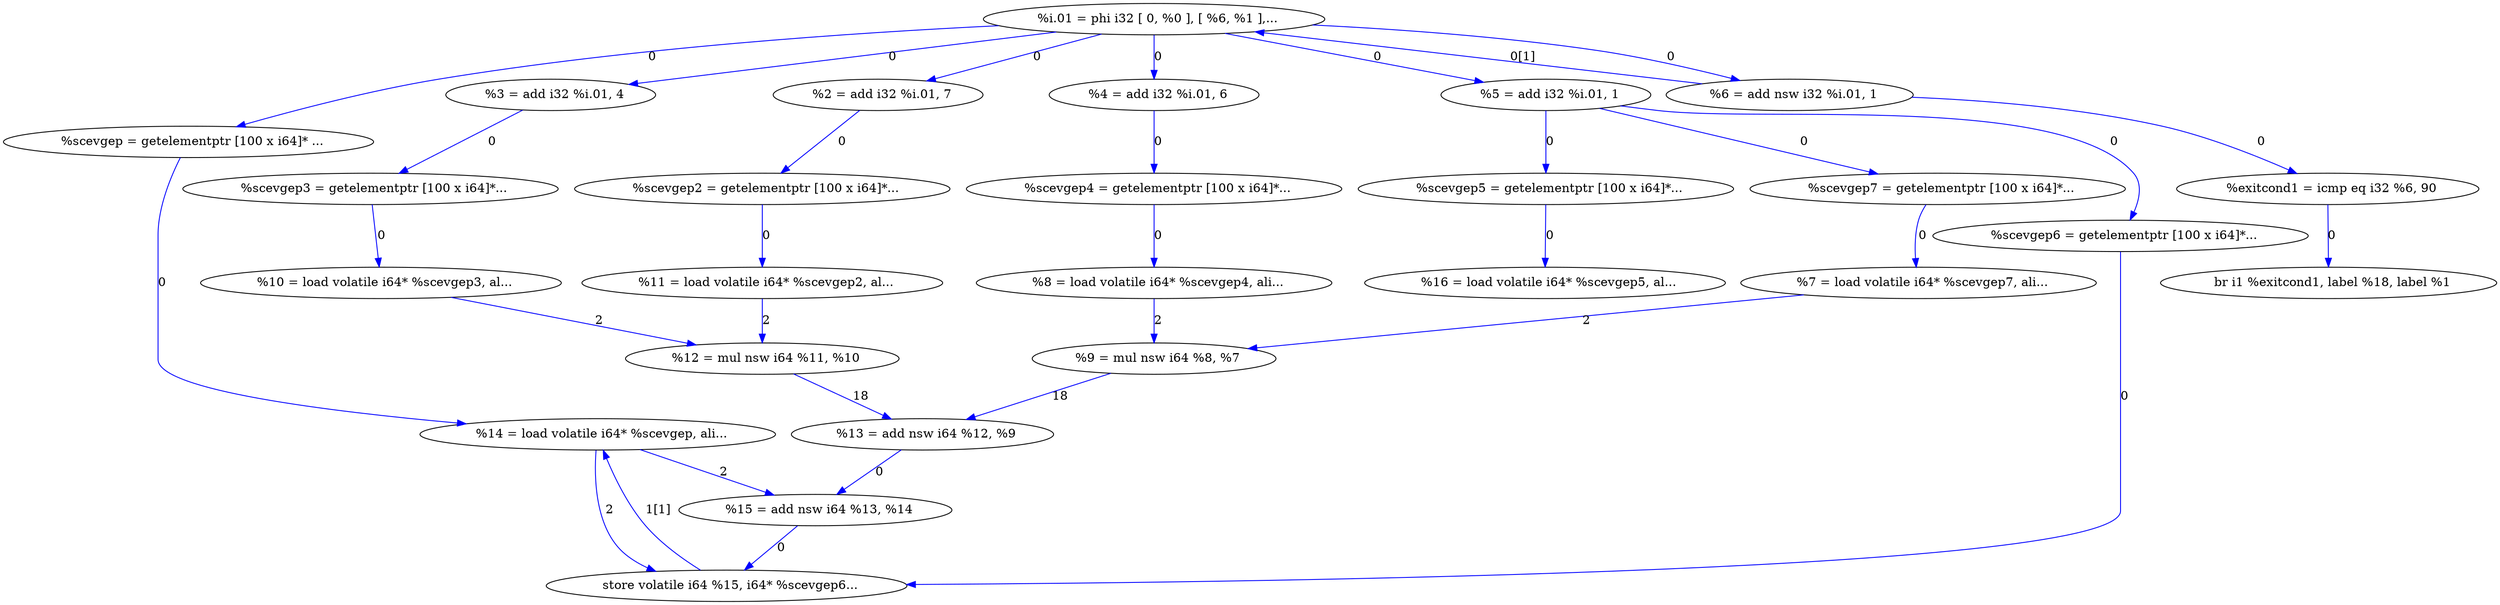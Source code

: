 digraph {
Node0x4237b50[label="  %scevgep = getelementptr [100 x i64]* ..."];
Node0x4237a70[label="  %i.01 = phi i32 [ 0, %0 ], [ %6, %1 ],..."];
Node0x4237a70 -> Node0x4237b50[label="0",color=blue];
Node0x4237d30[label="  %2 = add i32 %i.01, 7"];
Node0x4237a70 -> Node0x4237d30[label="0",color=blue];
Node0x4237f50[label="  %3 = add i32 %i.01, 4"];
Node0x4237a70 -> Node0x4237f50[label="0",color=blue];
Node0x4238110[label="  %4 = add i32 %i.01, 6"];
Node0x4237a70 -> Node0x4238110[label="0",color=blue];
Node0x42382d0[label="  %5 = add i32 %i.01, 1"];
Node0x4237a70 -> Node0x42382d0[label="0",color=blue];
Node0x4238730[label="  %6 = add nsw i32 %i.01, 1"];
Node0x4237a70 -> Node0x4238730[label="0",color=blue];
Node0x4238f90[label="  %14 = load volatile i64* %scevgep, ali..."];
Node0x4237b50 -> Node0x4238f90[label="0",color=blue];
Node0x4237e70[label="  %scevgep2 = getelementptr [100 x i64]*..."];
Node0x4237d30 -> Node0x4237e70[label="0",color=blue];
Node0x4238c60[label="  %11 = load volatile i64* %scevgep2, al..."];
Node0x4237e70 -> Node0x4238c60[label="0",color=blue];
Node0x4238030[label="  %scevgep3 = getelementptr [100 x i64]*..."];
Node0x4237f50 -> Node0x4238030[label="0",color=blue];
Node0x4238b80[label="  %10 = load volatile i64* %scevgep3, al..."];
Node0x4238030 -> Node0x4238b80[label="0",color=blue];
Node0x42381f0[label="  %scevgep4 = getelementptr [100 x i64]*..."];
Node0x4238110 -> Node0x42381f0[label="0",color=blue];
Node0x42388f0[label="  %8 = load volatile i64* %scevgep4, ali..."];
Node0x42381f0 -> Node0x42388f0[label="0",color=blue];
Node0x42383b0[label="  %scevgep5 = getelementptr [100 x i64]*..."];
Node0x42382d0 -> Node0x42383b0[label="0",color=blue];
Node0x4238490[label="  %scevgep6 = getelementptr [100 x i64]*..."];
Node0x42382d0 -> Node0x4238490[label="0",color=blue];
Node0x4238570[label="  %scevgep7 = getelementptr [100 x i64]*..."];
Node0x42382d0 -> Node0x4238570[label="0",color=blue];
Node0x4239230[label="  %16 = load volatile i64* %scevgep5, al..."];
Node0x42383b0 -> Node0x4239230[label="0",color=blue];
Node0x4239150[label="  store volatile i64 %15, i64* %scevgep6..."];
Node0x4238490 -> Node0x4239150[label="0",color=blue];
Node0x4238810[label="  %7 = load volatile i64* %scevgep7, ali..."];
Node0x4238570 -> Node0x4238810[label="0",color=blue];
Node0x4237a70 -> Node0x4238730[label="0[1]",color=blue,dir=back];
Node0x42393f0[label="  %exitcond1 = icmp eq i32 %6, 90"];
Node0x4238730 -> Node0x42393f0[label="0",color=blue];
Node0x42389d0[label="  %9 = mul nsw i64 %8, %7"];
Node0x4238810 -> Node0x42389d0[label="2",color=blue];
Node0x42388f0 -> Node0x42389d0[label="2",color=blue];
Node0x4238eb0[label="  %13 = add nsw i64 %12, %9"];
Node0x42389d0 -> Node0x4238eb0[label="18",color=blue];
Node0x4238d40[label="  %12 = mul nsw i64 %11, %10"];
Node0x4238b80 -> Node0x4238d40[label="2",color=blue];
Node0x4238c60 -> Node0x4238d40[label="2",color=blue];
Node0x4238d40 -> Node0x4238eb0[label="18",color=blue];
Node0x4239070[label="  %15 = add nsw i64 %13, %14"];
Node0x4238eb0 -> Node0x4239070[label="0",color=blue];
Node0x4238f90 -> Node0x4239070[label="2",color=blue];
Node0x4238f90 -> Node0x4239150[label="2",color=blue];
Node0x4239070 -> Node0x4239150[label="0",color=blue];
Node0x4238f90 -> Node0x4239150[label="1[1]",color=blue,dir=back];
Node0x4239500[label="  br i1 %exitcond1, label %18, label %1"];
Node0x42393f0 -> Node0x4239500[label="0",color=blue];
}
